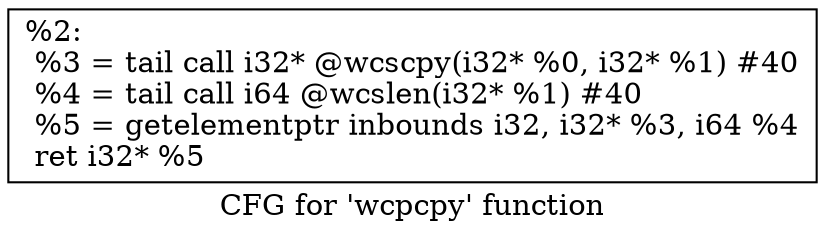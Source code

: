 digraph "CFG for 'wcpcpy' function" {
	label="CFG for 'wcpcpy' function";

	Node0x1895750 [shape=record,label="{%2:\l  %3 = tail call i32* @wcscpy(i32* %0, i32* %1) #40\l  %4 = tail call i64 @wcslen(i32* %1) #40\l  %5 = getelementptr inbounds i32, i32* %3, i64 %4\l  ret i32* %5\l}"];
}
